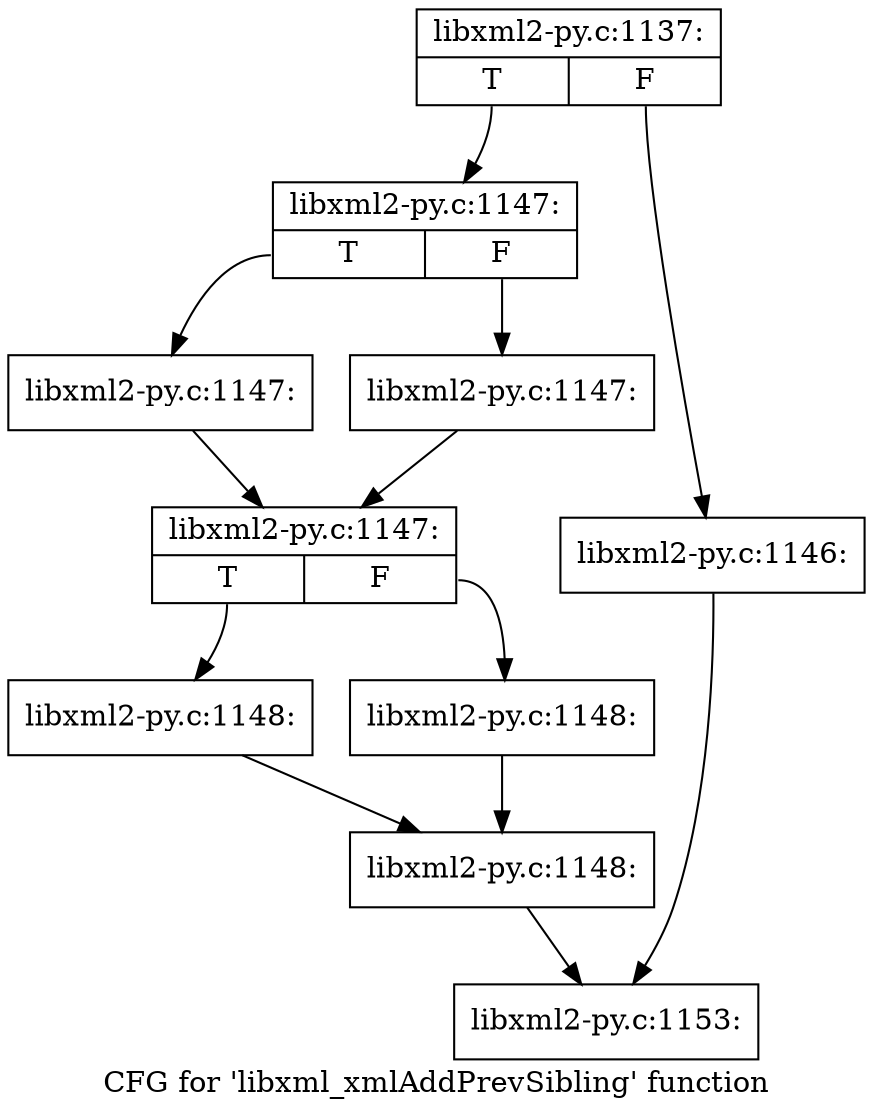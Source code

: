 digraph "CFG for 'libxml_xmlAddPrevSibling' function" {
	label="CFG for 'libxml_xmlAddPrevSibling' function";

	Node0x3cd1ac0 [shape=record,label="{libxml2-py.c:1137:|{<s0>T|<s1>F}}"];
	Node0x3cd1ac0:s0 -> Node0x3cd6810;
	Node0x3cd1ac0:s1 -> Node0x3cd67c0;
	Node0x3cd67c0 [shape=record,label="{libxml2-py.c:1146:}"];
	Node0x3cd67c0 -> Node0x3cd4760;
	Node0x3cd6810 [shape=record,label="{libxml2-py.c:1147:|{<s0>T|<s1>F}}"];
	Node0x3cd6810:s0 -> Node0x3c2c4c0;
	Node0x3cd6810:s1 -> Node0x3c2c510;
	Node0x3c2c4c0 [shape=record,label="{libxml2-py.c:1147:}"];
	Node0x3c2c4c0 -> Node0x3c2c560;
	Node0x3c2c510 [shape=record,label="{libxml2-py.c:1147:}"];
	Node0x3c2c510 -> Node0x3c2c560;
	Node0x3c2c560 [shape=record,label="{libxml2-py.c:1147:|{<s0>T|<s1>F}}"];
	Node0x3c2c560:s0 -> Node0x3c2cb90;
	Node0x3c2c560:s1 -> Node0x3c2cbe0;
	Node0x3c2cb90 [shape=record,label="{libxml2-py.c:1148:}"];
	Node0x3c2cb90 -> Node0x3c2cc30;
	Node0x3c2cbe0 [shape=record,label="{libxml2-py.c:1148:}"];
	Node0x3c2cbe0 -> Node0x3c2cc30;
	Node0x3c2cc30 [shape=record,label="{libxml2-py.c:1148:}"];
	Node0x3c2cc30 -> Node0x3cd4760;
	Node0x3cd4760 [shape=record,label="{libxml2-py.c:1153:}"];
}
